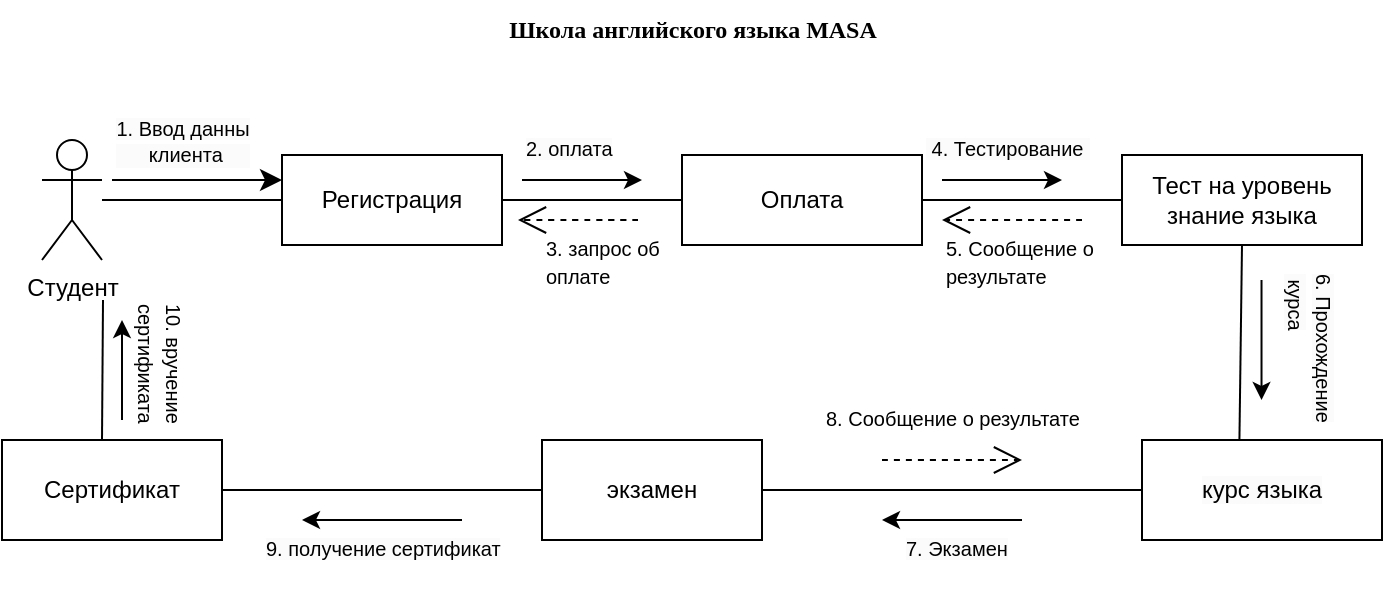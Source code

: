 <mxfile version="24.3.1" type="github">
  <diagram name="Page-1" id="PJl3lgmpc5ZyzjWu6n-7">
    <mxGraphModel dx="1221" dy="706" grid="1" gridSize="10" guides="1" tooltips="1" connect="1" arrows="1" fold="1" page="1" pageScale="1" pageWidth="827" pageHeight="1169" math="0" shadow="0">
      <root>
        <mxCell id="0" />
        <mxCell id="1" parent="0" />
        <mxCell id="sNdsVeNTIzBjEgen2DAB-1" value="Студент" style="shape=umlActor;verticalLabelPosition=bottom;verticalAlign=top;html=1;outlineConnect=0;" vertex="1" parent="1">
          <mxGeometry x="100" y="210" width="30" height="60" as="geometry" />
        </mxCell>
        <mxCell id="sNdsVeNTIzBjEgen2DAB-2" value="Регистрация" style="rounded=0;whiteSpace=wrap;html=1;" vertex="1" parent="1">
          <mxGeometry x="220" y="217.5" width="110" height="45" as="geometry" />
        </mxCell>
        <mxCell id="sNdsVeNTIzBjEgen2DAB-3" value="Оплата" style="rounded=0;whiteSpace=wrap;html=1;" vertex="1" parent="1">
          <mxGeometry x="420" y="217.5" width="120" height="45" as="geometry" />
        </mxCell>
        <mxCell id="sNdsVeNTIzBjEgen2DAB-4" value="Тест на уровень знание языка" style="rounded=0;whiteSpace=wrap;html=1;" vertex="1" parent="1">
          <mxGeometry x="640" y="217.5" width="120" height="45" as="geometry" />
        </mxCell>
        <mxCell id="sNdsVeNTIzBjEgen2DAB-5" value="экзамен" style="rounded=0;whiteSpace=wrap;html=1;" vertex="1" parent="1">
          <mxGeometry x="350" y="360" width="110" height="50" as="geometry" />
        </mxCell>
        <mxCell id="sNdsVeNTIzBjEgen2DAB-6" value="&lt;span style=&quot;color: rgb(0, 0, 0); font-family: Helvetica; font-size: 12px; font-style: normal; font-variant-ligatures: normal; font-variant-caps: normal; font-weight: 400; letter-spacing: normal; orphans: 2; text-align: center; text-indent: 0px; text-transform: none; widows: 2; word-spacing: 0px; -webkit-text-stroke-width: 0px; white-space: normal; background-color: rgb(251, 251, 251); text-decoration-thickness: initial; text-decoration-style: initial; text-decoration-color: initial; display: inline !important; float: none;&quot;&gt;курс языка&lt;/span&gt;" style="rounded=0;whiteSpace=wrap;html=1;" vertex="1" parent="1">
          <mxGeometry x="650" y="360" width="120" height="50" as="geometry" />
        </mxCell>
        <mxCell id="sNdsVeNTIzBjEgen2DAB-7" value="Сертификат" style="rounded=0;whiteSpace=wrap;html=1;" vertex="1" parent="1">
          <mxGeometry x="80" y="360" width="110" height="50" as="geometry" />
        </mxCell>
        <mxCell id="sNdsVeNTIzBjEgen2DAB-11" value="" style="endArrow=none;html=1;rounded=0;entryX=0;entryY=0.5;entryDx=0;entryDy=0;" edge="1" parent="1" source="sNdsVeNTIzBjEgen2DAB-1" target="sNdsVeNTIzBjEgen2DAB-2">
          <mxGeometry width="50" height="50" relative="1" as="geometry">
            <mxPoint x="130" y="360" as="sourcePoint" />
            <mxPoint x="180" y="310" as="targetPoint" />
          </mxGeometry>
        </mxCell>
        <mxCell id="sNdsVeNTIzBjEgen2DAB-12" value="" style="endArrow=none;html=1;rounded=0;entryX=0;entryY=0.5;entryDx=0;entryDy=0;exitX=1;exitY=0.5;exitDx=0;exitDy=0;" edge="1" parent="1" source="sNdsVeNTIzBjEgen2DAB-2" target="sNdsVeNTIzBjEgen2DAB-3">
          <mxGeometry width="50" height="50" relative="1" as="geometry">
            <mxPoint x="290" y="340" as="sourcePoint" />
            <mxPoint x="340" y="290" as="targetPoint" />
          </mxGeometry>
        </mxCell>
        <mxCell id="sNdsVeNTIzBjEgen2DAB-13" value="" style="endArrow=none;html=1;rounded=0;entryX=0;entryY=0.5;entryDx=0;entryDy=0;exitX=1;exitY=0.5;exitDx=0;exitDy=0;" edge="1" parent="1" source="sNdsVeNTIzBjEgen2DAB-3" target="sNdsVeNTIzBjEgen2DAB-4">
          <mxGeometry width="50" height="50" relative="1" as="geometry">
            <mxPoint x="460" y="330" as="sourcePoint" />
            <mxPoint x="510" y="280" as="targetPoint" />
          </mxGeometry>
        </mxCell>
        <mxCell id="sNdsVeNTIzBjEgen2DAB-14" value="" style="endArrow=none;html=1;rounded=0;entryX=0.5;entryY=1;entryDx=0;entryDy=0;exitX=0.406;exitY=-0.007;exitDx=0;exitDy=0;exitPerimeter=0;" edge="1" parent="1" source="sNdsVeNTIzBjEgen2DAB-6" target="sNdsVeNTIzBjEgen2DAB-4">
          <mxGeometry width="50" height="50" relative="1" as="geometry">
            <mxPoint x="590" y="330" as="sourcePoint" />
            <mxPoint x="640" y="280" as="targetPoint" />
          </mxGeometry>
        </mxCell>
        <mxCell id="sNdsVeNTIzBjEgen2DAB-15" value="" style="endArrow=none;html=1;rounded=0;entryX=0;entryY=0.5;entryDx=0;entryDy=0;exitX=1;exitY=0.5;exitDx=0;exitDy=0;" edge="1" parent="1" source="sNdsVeNTIzBjEgen2DAB-5" target="sNdsVeNTIzBjEgen2DAB-6">
          <mxGeometry width="50" height="50" relative="1" as="geometry">
            <mxPoint x="460" y="480" as="sourcePoint" />
            <mxPoint x="510" y="430" as="targetPoint" />
          </mxGeometry>
        </mxCell>
        <mxCell id="sNdsVeNTIzBjEgen2DAB-16" value="" style="endArrow=none;html=1;rounded=0;entryX=0;entryY=0.5;entryDx=0;entryDy=0;exitX=1;exitY=0.5;exitDx=0;exitDy=0;" edge="1" parent="1" source="sNdsVeNTIzBjEgen2DAB-7" target="sNdsVeNTIzBjEgen2DAB-5">
          <mxGeometry width="50" height="50" relative="1" as="geometry">
            <mxPoint x="330" y="500" as="sourcePoint" />
            <mxPoint x="380" y="450" as="targetPoint" />
          </mxGeometry>
        </mxCell>
        <mxCell id="sNdsVeNTIzBjEgen2DAB-17" value="" style="endArrow=none;html=1;rounded=0;exitX=0.25;exitY=0;exitDx=0;exitDy=0;" edge="1" parent="1">
          <mxGeometry width="50" height="50" relative="1" as="geometry">
            <mxPoint x="130" y="360" as="sourcePoint" />
            <mxPoint x="130.5" y="290" as="targetPoint" />
          </mxGeometry>
        </mxCell>
        <mxCell id="sNdsVeNTIzBjEgen2DAB-18" value="&lt;font style=&quot;background-color: rgb(251, 251, 251); font-size: 10px;&quot;&gt;1. Ввод данны&lt;/font&gt;&lt;div style=&quot;background-color: rgb(251, 251, 251); font-size: 10px;&quot;&gt;&amp;nbsp;клиента&lt;/div&gt;" style="endArrow=classic;html=1;rounded=0;fontSize=12;startSize=8;endSize=8;curved=1;" edge="1" parent="1">
          <mxGeometry x="-0.176" y="20" width="50" height="50" relative="1" as="geometry">
            <mxPoint x="135" y="230" as="sourcePoint" />
            <mxPoint x="220" y="230" as="targetPoint" />
            <mxPoint as="offset" />
          </mxGeometry>
        </mxCell>
        <mxCell id="sNdsVeNTIzBjEgen2DAB-19" value="&lt;span style=&quot;color: rgb(0, 0, 0); font-family: Helvetica; font-size: 10px; font-style: normal; font-variant-ligatures: normal; font-variant-caps: normal; font-weight: 400; letter-spacing: normal; orphans: 2; text-align: center; text-indent: 0px; text-transform: none; widows: 2; word-spacing: 0px; -webkit-text-stroke-width: 0px; white-space: nowrap; background-color: rgb(251, 251, 251); text-decoration-thickness: initial; text-decoration-style: initial; text-decoration-color: initial; display: inline !important; float: none;&quot;&gt;2. оплата&lt;/span&gt;" style="text;whiteSpace=wrap;html=1;" vertex="1" parent="1">
          <mxGeometry x="340" y="200" width="56" height="20" as="geometry" />
        </mxCell>
        <mxCell id="sNdsVeNTIzBjEgen2DAB-20" value="" style="endArrow=classic;html=1;rounded=0;" edge="1" parent="1">
          <mxGeometry width="50" height="50" relative="1" as="geometry">
            <mxPoint x="340" y="230" as="sourcePoint" />
            <mxPoint x="400" y="230" as="targetPoint" />
          </mxGeometry>
        </mxCell>
        <mxCell id="sNdsVeNTIzBjEgen2DAB-21" value="" style="endArrow=classic;html=1;rounded=0;" edge="1" parent="1">
          <mxGeometry width="50" height="50" relative="1" as="geometry">
            <mxPoint x="550" y="230" as="sourcePoint" />
            <mxPoint x="610" y="230" as="targetPoint" />
          </mxGeometry>
        </mxCell>
        <mxCell id="sNdsVeNTIzBjEgen2DAB-22" value="" style="endArrow=classic;html=1;rounded=0;" edge="1" parent="1">
          <mxGeometry width="50" height="50" relative="1" as="geometry">
            <mxPoint x="709.76" y="280" as="sourcePoint" />
            <mxPoint x="709.76" y="340" as="targetPoint" />
          </mxGeometry>
        </mxCell>
        <mxCell id="sNdsVeNTIzBjEgen2DAB-23" value="" style="endArrow=classic;html=1;rounded=0;" edge="1" parent="1">
          <mxGeometry width="50" height="50" relative="1" as="geometry">
            <mxPoint x="590" y="400" as="sourcePoint" />
            <mxPoint x="520" y="400" as="targetPoint" />
          </mxGeometry>
        </mxCell>
        <mxCell id="sNdsVeNTIzBjEgen2DAB-24" value="" style="endArrow=classic;html=1;rounded=0;" edge="1" parent="1">
          <mxGeometry width="50" height="50" relative="1" as="geometry">
            <mxPoint x="310" y="400" as="sourcePoint" />
            <mxPoint x="230" y="400" as="targetPoint" />
          </mxGeometry>
        </mxCell>
        <mxCell id="sNdsVeNTIzBjEgen2DAB-25" value="" style="endArrow=open;endSize=12;dashed=1;html=1;rounded=0;fontSize=12;curved=1;" edge="1" parent="1">
          <mxGeometry y="-13" width="160" relative="1" as="geometry">
            <mxPoint x="398" y="250.0" as="sourcePoint" />
            <mxPoint x="338" y="250.0" as="targetPoint" />
            <mxPoint as="offset" />
          </mxGeometry>
        </mxCell>
        <mxCell id="sNdsVeNTIzBjEgen2DAB-26" value="&lt;span style=&quot;color: rgb(0, 0, 0); font-family: Helvetica; font-size: 10px; font-style: normal; font-variant-ligatures: normal; font-variant-caps: normal; font-weight: 400; letter-spacing: normal; orphans: 2; text-align: center; text-indent: 0px; text-transform: none; widows: 2; word-spacing: 0px; -webkit-text-stroke-width: 0px; white-space: nowrap; background-color: rgb(255, 255, 255); text-decoration-thickness: initial; text-decoration-style: initial; text-decoration-color: initial; display: inline !important; float: none;&quot;&gt;3. запрос об&amp;nbsp;&lt;/span&gt;&lt;div&gt;&lt;span style=&quot;color: rgb(0, 0, 0); font-family: Helvetica; font-size: 10px; font-style: normal; font-variant-ligatures: normal; font-variant-caps: normal; font-weight: 400; letter-spacing: normal; orphans: 2; text-align: center; text-indent: 0px; text-transform: none; widows: 2; word-spacing: 0px; -webkit-text-stroke-width: 0px; white-space: nowrap; background-color: rgb(255, 255, 255); text-decoration-thickness: initial; text-decoration-style: initial; text-decoration-color: initial; display: inline !important; float: none;&quot;&gt;оплате&lt;/span&gt;&lt;/div&gt;" style="text;whiteSpace=wrap;html=1;" vertex="1" parent="1">
          <mxGeometry x="350" y="250" width="60" height="30" as="geometry" />
        </mxCell>
        <mxCell id="sNdsVeNTIzBjEgen2DAB-27" value="&lt;span style=&quot;color: rgb(0, 0, 0); font-family: Helvetica; font-size: 10px; font-style: normal; font-variant-ligatures: normal; font-variant-caps: normal; font-weight: 400; letter-spacing: normal; orphans: 2; text-align: center; text-indent: 0px; text-transform: none; widows: 2; word-spacing: 0px; -webkit-text-stroke-width: 0px; white-space: nowrap; background-color: rgb(251, 251, 251); text-decoration-thickness: initial; text-decoration-style: initial; text-decoration-color: initial; display: inline !important; float: none;&quot;&gt;&amp;nbsp;4. Тестирование&amp;nbsp;&lt;/span&gt;" style="text;whiteSpace=wrap;html=1;" vertex="1" parent="1">
          <mxGeometry x="540" y="200" width="90" height="20" as="geometry" />
        </mxCell>
        <mxCell id="sNdsVeNTIzBjEgen2DAB-28" value="&lt;span style=&quot;color: rgb(0, 0, 0); font-family: Helvetica; font-size: 10px; font-style: normal; font-variant-ligatures: normal; font-variant-caps: normal; font-weight: 400; letter-spacing: normal; orphans: 2; text-align: center; text-indent: 0px; text-transform: none; widows: 2; word-spacing: 0px; -webkit-text-stroke-width: 0px; white-space: nowrap; background-color: rgb(255, 255, 255); text-decoration-thickness: initial; text-decoration-style: initial; text-decoration-color: initial; display: inline !important; float: none;&quot;&gt;5. Сообщение о&amp;nbsp;&lt;/span&gt;&lt;div&gt;&lt;span style=&quot;color: rgb(0, 0, 0); font-family: Helvetica; font-size: 10px; font-style: normal; font-variant-ligatures: normal; font-variant-caps: normal; font-weight: 400; letter-spacing: normal; orphans: 2; text-align: center; text-indent: 0px; text-transform: none; widows: 2; word-spacing: 0px; -webkit-text-stroke-width: 0px; white-space: nowrap; background-color: rgb(255, 255, 255); text-decoration-thickness: initial; text-decoration-style: initial; text-decoration-color: initial; display: inline !important; float: none;&quot;&gt;результате&lt;/span&gt;&lt;/div&gt;" style="text;whiteSpace=wrap;html=1;" vertex="1" parent="1">
          <mxGeometry x="550" y="250" width="80" height="40" as="geometry" />
        </mxCell>
        <mxCell id="sNdsVeNTIzBjEgen2DAB-29" value="" style="endArrow=open;endSize=12;dashed=1;html=1;rounded=0;fontSize=12;curved=1;" edge="1" parent="1">
          <mxGeometry y="-13" width="160" relative="1" as="geometry">
            <mxPoint x="620" y="250" as="sourcePoint" />
            <mxPoint x="550" y="250" as="targetPoint" />
            <mxPoint as="offset" />
          </mxGeometry>
        </mxCell>
        <mxCell id="sNdsVeNTIzBjEgen2DAB-30" value="&lt;span style=&quot;color: rgb(0, 0, 0); font-family: Helvetica; font-size: 10px; font-style: normal; font-variant-ligatures: normal; font-variant-caps: normal; font-weight: 400; letter-spacing: normal; orphans: 2; text-align: center; text-indent: 0px; text-transform: none; widows: 2; word-spacing: 0px; -webkit-text-stroke-width: 0px; white-space: nowrap; background-color: rgb(251, 251, 251); text-decoration-thickness: initial; text-decoration-style: initial; text-decoration-color: initial; display: inline !important; float: none;&quot;&gt;6. Прохождение&lt;/span&gt;&lt;div&gt;&lt;span style=&quot;color: rgb(0, 0, 0); font-family: Helvetica; font-size: 10px; font-style: normal; font-variant-ligatures: normal; font-variant-caps: normal; font-weight: 400; letter-spacing: normal; orphans: 2; text-align: center; text-indent: 0px; text-transform: none; widows: 2; word-spacing: 0px; -webkit-text-stroke-width: 0px; white-space: nowrap; background-color: rgb(251, 251, 251); text-decoration-thickness: initial; text-decoration-style: initial; text-decoration-color: initial; display: inline !important; float: none;&quot;&gt;&amp;nbsp;курса&lt;/span&gt;&lt;/div&gt;" style="text;whiteSpace=wrap;html=1;flipV=0;flipH=0;rotation=90;" vertex="1" parent="1">
          <mxGeometry x="705" y="305" width="80" height="20" as="geometry" />
        </mxCell>
        <mxCell id="sNdsVeNTIzBjEgen2DAB-31" value="&lt;span style=&quot;color: rgb(0, 0, 0); font-family: Helvetica; font-size: 10px; font-style: normal; font-variant-ligatures: normal; font-variant-caps: normal; font-weight: 400; letter-spacing: normal; orphans: 2; text-align: center; text-indent: 0px; text-transform: none; widows: 2; word-spacing: 0px; -webkit-text-stroke-width: 0px; white-space: nowrap; background-color: rgb(251, 251, 251); text-decoration-thickness: initial; text-decoration-style: initial; text-decoration-color: initial; display: inline !important; float: none;&quot;&gt;7. Экзамен&lt;/span&gt;" style="text;whiteSpace=wrap;html=1;" vertex="1" parent="1">
          <mxGeometry x="530" y="400" width="60" height="20" as="geometry" />
        </mxCell>
        <mxCell id="sNdsVeNTIzBjEgen2DAB-32" value="&lt;span style=&quot;color: rgb(0, 0, 0); font-family: Helvetica; font-size: 10px; font-style: normal; font-variant-ligatures: normal; font-variant-caps: normal; font-weight: 400; letter-spacing: normal; orphans: 2; text-align: center; text-indent: 0px; text-transform: none; widows: 2; word-spacing: 0px; -webkit-text-stroke-width: 0px; white-space: nowrap; background-color: rgb(255, 255, 255); text-decoration-thickness: initial; text-decoration-style: initial; text-decoration-color: initial; display: inline !important; float: none;&quot;&gt;8. Сообщение о результате&lt;/span&gt;" style="text;whiteSpace=wrap;html=1;" vertex="1" parent="1">
          <mxGeometry x="490" y="335" width="130" height="25" as="geometry" />
        </mxCell>
        <mxCell id="sNdsVeNTIzBjEgen2DAB-33" value="" style="endArrow=open;endSize=12;dashed=1;html=1;rounded=0;fontSize=12;curved=1;" edge="1" parent="1">
          <mxGeometry y="-13" width="160" relative="1" as="geometry">
            <mxPoint x="520" y="370" as="sourcePoint" />
            <mxPoint x="590" y="370" as="targetPoint" />
            <mxPoint as="offset" />
          </mxGeometry>
        </mxCell>
        <mxCell id="sNdsVeNTIzBjEgen2DAB-34" value="&lt;span style=&quot;color: rgb(0, 0, 0); font-family: Helvetica; font-size: 10px; font-style: normal; font-variant-ligatures: normal; font-variant-caps: normal; font-weight: 400; letter-spacing: normal; orphans: 2; text-align: center; text-indent: 0px; text-transform: none; widows: 2; word-spacing: 0px; -webkit-text-stroke-width: 0px; white-space: nowrap; background-color: rgb(251, 251, 251); text-decoration-thickness: initial; text-decoration-style: initial; text-decoration-color: initial; display: inline !important; float: none;&quot;&gt;9. получение сертификат&lt;/span&gt;" style="text;whiteSpace=wrap;html=1;" vertex="1" parent="1">
          <mxGeometry x="210" y="400" width="150" height="40" as="geometry" />
        </mxCell>
        <mxCell id="sNdsVeNTIzBjEgen2DAB-35" value="&lt;span style=&quot;color: rgb(0, 0, 0); font-family: Helvetica; font-size: 10px; font-style: normal; font-variant-ligatures: normal; font-variant-caps: normal; font-weight: 400; letter-spacing: normal; orphans: 2; text-align: center; text-indent: 0px; text-transform: none; widows: 2; word-spacing: 0px; -webkit-text-stroke-width: 0px; white-space: nowrap; background-color: rgb(255, 255, 255); text-decoration-thickness: initial; text-decoration-style: initial; text-decoration-color: initial; display: inline !important; float: none;&quot;&gt;10. вручение&amp;nbsp;&lt;/span&gt;&lt;div&gt;&lt;span style=&quot;color: rgb(0, 0, 0); font-family: Helvetica; font-size: 10px; font-style: normal; font-variant-ligatures: normal; font-variant-caps: normal; font-weight: 400; letter-spacing: normal; orphans: 2; text-align: center; text-indent: 0px; text-transform: none; widows: 2; word-spacing: 0px; -webkit-text-stroke-width: 0px; white-space: nowrap; background-color: rgb(255, 255, 255); text-decoration-thickness: initial; text-decoration-style: initial; text-decoration-color: initial; display: inline !important; float: none;&quot;&gt;сертификата&lt;/span&gt;&lt;/div&gt;" style="text;whiteSpace=wrap;html=1;rotation=90;" vertex="1" parent="1">
          <mxGeometry x="130" y="310" width="70" height="30" as="geometry" />
        </mxCell>
        <mxCell id="sNdsVeNTIzBjEgen2DAB-36" value="" style="endArrow=classic;html=1;rounded=0;" edge="1" parent="1">
          <mxGeometry width="50" height="50" relative="1" as="geometry">
            <mxPoint x="140" y="350" as="sourcePoint" />
            <mxPoint x="140" y="300" as="targetPoint" />
          </mxGeometry>
        </mxCell>
        <mxCell id="sNdsVeNTIzBjEgen2DAB-37" value="&lt;span style=&quot;font-weight: 700;&quot;&gt;&lt;font face=&quot;Times New Roman&quot;&gt;Школа английского языка MASA&lt;/font&gt;&lt;/span&gt;" style="text;html=1;align=center;verticalAlign=middle;resizable=0;points=[];autosize=1;strokeColor=none;fillColor=none;" vertex="1" parent="1">
          <mxGeometry x="320" y="140" width="210" height="30" as="geometry" />
        </mxCell>
      </root>
    </mxGraphModel>
  </diagram>
</mxfile>
